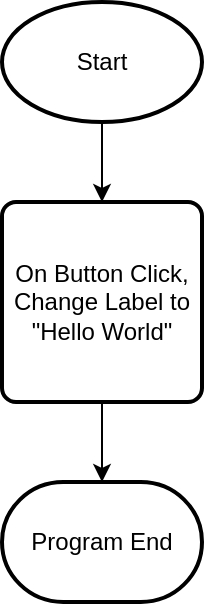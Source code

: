 <mxfile version="22.0.8" type="device">
  <diagram name="Page-1" id="uIn2MtVv_ypf_8noXrul">
    <mxGraphModel dx="1259" dy="702" grid="1" gridSize="10" guides="1" tooltips="1" connect="1" arrows="1" fold="1" page="1" pageScale="1" pageWidth="850" pageHeight="1100" math="0" shadow="0">
      <root>
        <mxCell id="0" />
        <mxCell id="1" parent="0" />
        <mxCell id="r3Xke3qoETq-LtIn6qGt-3" style="edgeStyle=orthogonalEdgeStyle;rounded=0;orthogonalLoop=1;jettySize=auto;html=1;entryX=0.5;entryY=0;entryDx=0;entryDy=0;" edge="1" parent="1" source="r3Xke3qoETq-LtIn6qGt-1" target="r3Xke3qoETq-LtIn6qGt-2">
          <mxGeometry relative="1" as="geometry" />
        </mxCell>
        <mxCell id="r3Xke3qoETq-LtIn6qGt-1" value="Start" style="strokeWidth=2;html=1;shape=mxgraph.flowchart.start_1;whiteSpace=wrap;" vertex="1" parent="1">
          <mxGeometry x="370" y="220" width="100" height="60" as="geometry" />
        </mxCell>
        <mxCell id="r3Xke3qoETq-LtIn6qGt-2" value="On Button Click,&lt;br&gt;Change Label to &quot;Hello World&quot;" style="rounded=1;whiteSpace=wrap;html=1;absoluteArcSize=1;arcSize=14;strokeWidth=2;" vertex="1" parent="1">
          <mxGeometry x="370" y="320" width="100" height="100" as="geometry" />
        </mxCell>
        <mxCell id="r3Xke3qoETq-LtIn6qGt-4" value="Program End" style="strokeWidth=2;html=1;shape=mxgraph.flowchart.terminator;whiteSpace=wrap;" vertex="1" parent="1">
          <mxGeometry x="370" y="460" width="100" height="60" as="geometry" />
        </mxCell>
        <mxCell id="r3Xke3qoETq-LtIn6qGt-5" style="edgeStyle=orthogonalEdgeStyle;rounded=0;orthogonalLoop=1;jettySize=auto;html=1;entryX=0.5;entryY=0;entryDx=0;entryDy=0;entryPerimeter=0;" edge="1" parent="1" source="r3Xke3qoETq-LtIn6qGt-2" target="r3Xke3qoETq-LtIn6qGt-4">
          <mxGeometry relative="1" as="geometry" />
        </mxCell>
      </root>
    </mxGraphModel>
  </diagram>
</mxfile>
